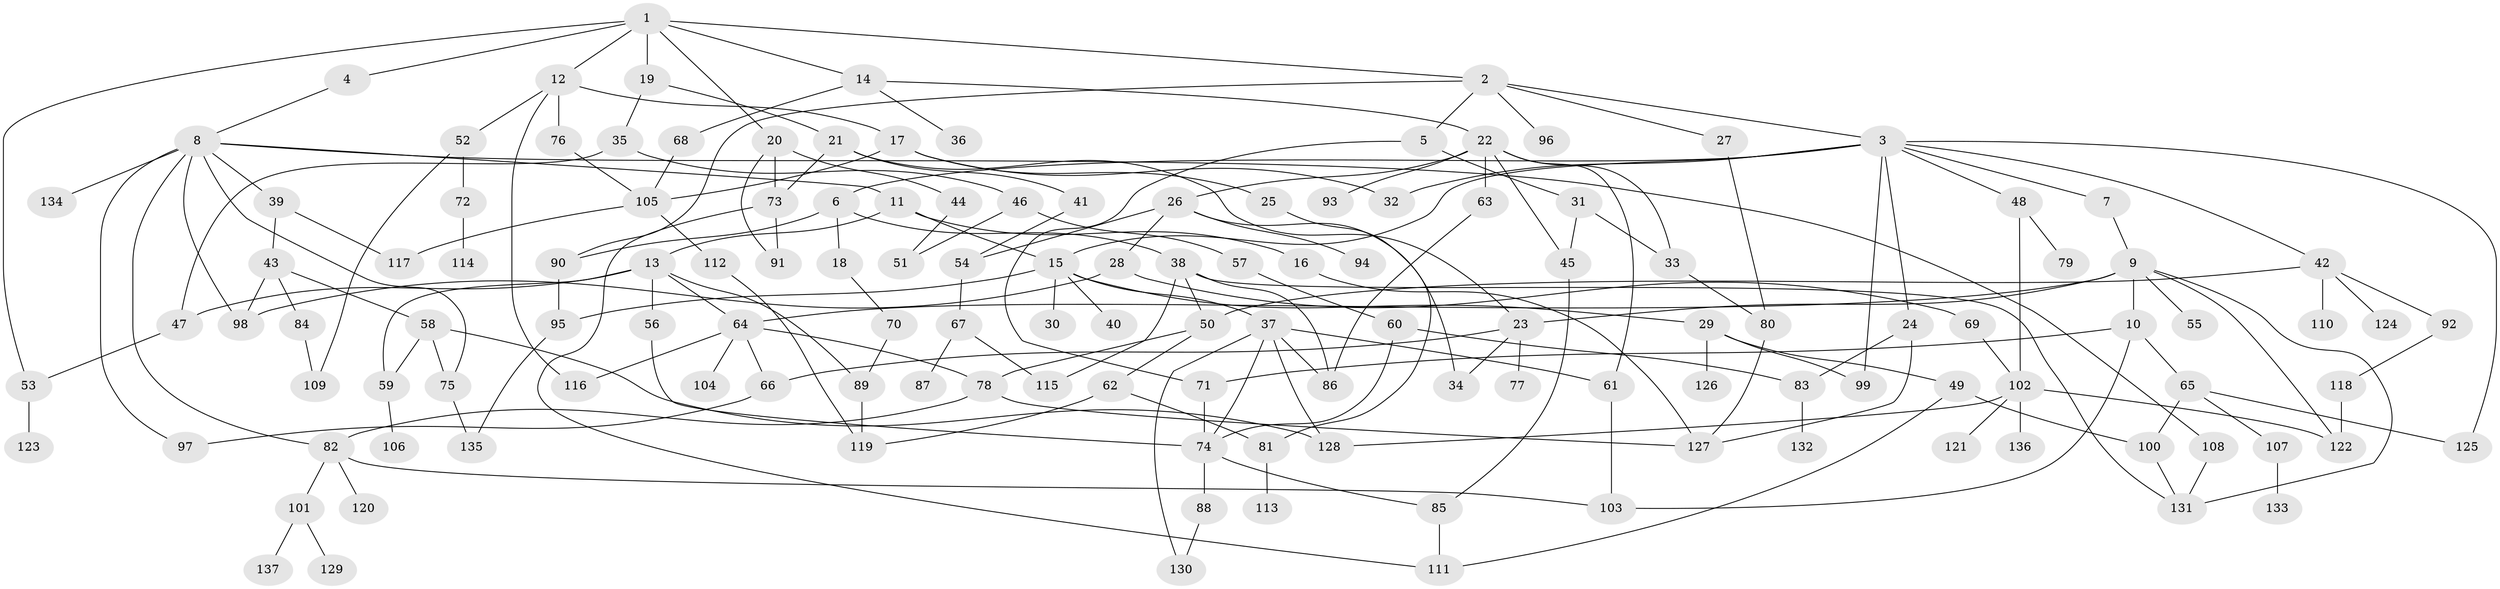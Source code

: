 // Generated by graph-tools (version 1.1) at 2025/01/03/09/25 03:01:01]
// undirected, 137 vertices, 200 edges
graph export_dot {
graph [start="1"]
  node [color=gray90,style=filled];
  1;
  2;
  3;
  4;
  5;
  6;
  7;
  8;
  9;
  10;
  11;
  12;
  13;
  14;
  15;
  16;
  17;
  18;
  19;
  20;
  21;
  22;
  23;
  24;
  25;
  26;
  27;
  28;
  29;
  30;
  31;
  32;
  33;
  34;
  35;
  36;
  37;
  38;
  39;
  40;
  41;
  42;
  43;
  44;
  45;
  46;
  47;
  48;
  49;
  50;
  51;
  52;
  53;
  54;
  55;
  56;
  57;
  58;
  59;
  60;
  61;
  62;
  63;
  64;
  65;
  66;
  67;
  68;
  69;
  70;
  71;
  72;
  73;
  74;
  75;
  76;
  77;
  78;
  79;
  80;
  81;
  82;
  83;
  84;
  85;
  86;
  87;
  88;
  89;
  90;
  91;
  92;
  93;
  94;
  95;
  96;
  97;
  98;
  99;
  100;
  101;
  102;
  103;
  104;
  105;
  106;
  107;
  108;
  109;
  110;
  111;
  112;
  113;
  114;
  115;
  116;
  117;
  118;
  119;
  120;
  121;
  122;
  123;
  124;
  125;
  126;
  127;
  128;
  129;
  130;
  131;
  132;
  133;
  134;
  135;
  136;
  137;
  1 -- 2;
  1 -- 4;
  1 -- 12;
  1 -- 14;
  1 -- 19;
  1 -- 20;
  1 -- 53;
  2 -- 3;
  2 -- 5;
  2 -- 27;
  2 -- 96;
  2 -- 90;
  3 -- 6;
  3 -- 7;
  3 -- 24;
  3 -- 32;
  3 -- 42;
  3 -- 48;
  3 -- 125;
  3 -- 99;
  3 -- 15;
  4 -- 8;
  5 -- 31;
  5 -- 71;
  6 -- 18;
  6 -- 38;
  6 -- 90;
  7 -- 9;
  8 -- 11;
  8 -- 39;
  8 -- 82;
  8 -- 98;
  8 -- 108;
  8 -- 134;
  8 -- 97;
  8 -- 75;
  9 -- 10;
  9 -- 23;
  9 -- 55;
  9 -- 131;
  9 -- 64;
  9 -- 122;
  10 -- 65;
  10 -- 103;
  10 -- 71;
  11 -- 13;
  11 -- 15;
  11 -- 16;
  12 -- 17;
  12 -- 52;
  12 -- 76;
  12 -- 116;
  13 -- 56;
  13 -- 59;
  13 -- 64;
  13 -- 89;
  13 -- 47;
  14 -- 22;
  14 -- 36;
  14 -- 68;
  15 -- 29;
  15 -- 30;
  15 -- 37;
  15 -- 40;
  15 -- 95;
  16 -- 127;
  17 -- 25;
  17 -- 32;
  17 -- 105;
  18 -- 70;
  19 -- 21;
  19 -- 35;
  20 -- 44;
  20 -- 91;
  20 -- 73;
  21 -- 41;
  21 -- 73;
  21 -- 23;
  22 -- 26;
  22 -- 33;
  22 -- 63;
  22 -- 93;
  22 -- 61;
  22 -- 45;
  23 -- 34;
  23 -- 77;
  23 -- 66;
  24 -- 127;
  24 -- 83;
  25 -- 81;
  26 -- 28;
  26 -- 94;
  26 -- 54;
  26 -- 34;
  27 -- 80;
  28 -- 69;
  28 -- 98;
  29 -- 49;
  29 -- 99;
  29 -- 126;
  31 -- 45;
  31 -- 33;
  33 -- 80;
  35 -- 46;
  35 -- 47;
  37 -- 61;
  37 -- 86;
  37 -- 128;
  37 -- 130;
  37 -- 74;
  38 -- 115;
  38 -- 50;
  38 -- 86;
  38 -- 131;
  39 -- 43;
  39 -- 117;
  41 -- 54;
  42 -- 50;
  42 -- 92;
  42 -- 110;
  42 -- 124;
  43 -- 58;
  43 -- 84;
  43 -- 98;
  44 -- 51;
  45 -- 85;
  46 -- 51;
  46 -- 57;
  47 -- 53;
  48 -- 79;
  48 -- 102;
  49 -- 111;
  49 -- 100;
  50 -- 62;
  50 -- 78;
  52 -- 72;
  52 -- 109;
  53 -- 123;
  54 -- 67;
  56 -- 74;
  57 -- 60;
  58 -- 75;
  58 -- 128;
  58 -- 59;
  59 -- 106;
  60 -- 83;
  60 -- 74;
  61 -- 103;
  62 -- 81;
  62 -- 119;
  63 -- 86;
  64 -- 66;
  64 -- 104;
  64 -- 78;
  64 -- 116;
  65 -- 100;
  65 -- 107;
  65 -- 125;
  66 -- 97;
  67 -- 87;
  67 -- 115;
  68 -- 105;
  69 -- 102;
  70 -- 89;
  71 -- 74;
  72 -- 114;
  73 -- 91;
  73 -- 111;
  74 -- 85;
  74 -- 88;
  75 -- 135;
  76 -- 105;
  78 -- 127;
  78 -- 82;
  80 -- 127;
  81 -- 113;
  82 -- 101;
  82 -- 120;
  82 -- 103;
  83 -- 132;
  84 -- 109;
  85 -- 111;
  88 -- 130;
  89 -- 119;
  90 -- 95;
  92 -- 118;
  95 -- 135;
  100 -- 131;
  101 -- 129;
  101 -- 137;
  102 -- 121;
  102 -- 136;
  102 -- 122;
  102 -- 128;
  105 -- 112;
  105 -- 117;
  107 -- 133;
  108 -- 131;
  112 -- 119;
  118 -- 122;
}
